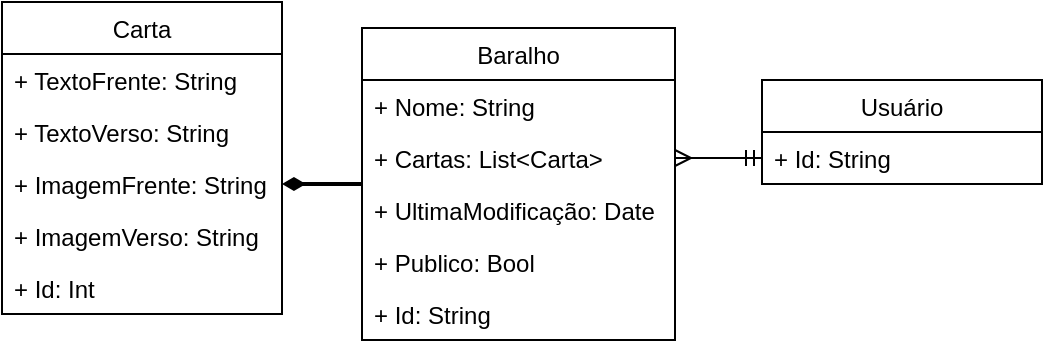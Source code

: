 <mxfile version="18.0.1" type="device"><diagram id="WWCITkkP9zIgdp-Khutj" name="Página-1"><mxGraphModel dx="868" dy="566" grid="1" gridSize="10" guides="1" tooltips="1" connect="1" arrows="1" fold="1" page="1" pageScale="1" pageWidth="827" pageHeight="1169" math="0" shadow="0"><root><mxCell id="0"/><mxCell id="1" parent="0"/><mxCell id="MiY639ZWPeIhL9FultNp-5" value="Carta" style="swimlane;fontStyle=0;childLayout=stackLayout;horizontal=1;startSize=26;fillColor=none;horizontalStack=0;resizeParent=1;resizeParentMax=0;resizeLast=0;collapsible=1;marginBottom=0;" parent="1" vertex="1"><mxGeometry x="210" y="137" width="140" height="156" as="geometry"/></mxCell><mxCell id="MiY639ZWPeIhL9FultNp-6" value="+ TextoFrente: String" style="text;strokeColor=none;fillColor=none;align=left;verticalAlign=top;spacingLeft=4;spacingRight=4;overflow=hidden;rotatable=0;points=[[0,0.5],[1,0.5]];portConstraint=eastwest;" parent="MiY639ZWPeIhL9FultNp-5" vertex="1"><mxGeometry y="26" width="140" height="26" as="geometry"/></mxCell><mxCell id="MiY639ZWPeIhL9FultNp-7" value="+ TextoVerso: String" style="text;strokeColor=none;fillColor=none;align=left;verticalAlign=top;spacingLeft=4;spacingRight=4;overflow=hidden;rotatable=0;points=[[0,0.5],[1,0.5]];portConstraint=eastwest;" parent="MiY639ZWPeIhL9FultNp-5" vertex="1"><mxGeometry y="52" width="140" height="26" as="geometry"/></mxCell><mxCell id="MiY639ZWPeIhL9FultNp-8" value="+ ImagemFrente: String" style="text;strokeColor=none;fillColor=none;align=left;verticalAlign=top;spacingLeft=4;spacingRight=4;overflow=hidden;rotatable=0;points=[[0,0.5],[1,0.5]];portConstraint=eastwest;" parent="MiY639ZWPeIhL9FultNp-5" vertex="1"><mxGeometry y="78" width="140" height="26" as="geometry"/></mxCell><mxCell id="MiY639ZWPeIhL9FultNp-19" value="+ ImagemVerso: String" style="text;strokeColor=none;fillColor=none;align=left;verticalAlign=top;spacingLeft=4;spacingRight=4;overflow=hidden;rotatable=0;points=[[0,0.5],[1,0.5]];portConstraint=eastwest;" parent="MiY639ZWPeIhL9FultNp-5" vertex="1"><mxGeometry y="104" width="140" height="26" as="geometry"/></mxCell><mxCell id="MiY639ZWPeIhL9FultNp-17" value="+ Id: Int" style="text;strokeColor=none;fillColor=none;align=left;verticalAlign=top;spacingLeft=4;spacingRight=4;overflow=hidden;rotatable=0;points=[[0,0.5],[1,0.5]];portConstraint=eastwest;" parent="MiY639ZWPeIhL9FultNp-5" vertex="1"><mxGeometry y="130" width="140" height="26" as="geometry"/></mxCell><mxCell id="MiY639ZWPeIhL9FultNp-20" style="edgeStyle=orthogonalEdgeStyle;rounded=0;orthogonalLoop=1;jettySize=auto;html=1;entryX=1;entryY=0.5;entryDx=0;entryDy=0;endArrow=diamondThin;endFill=1;strokeWidth=2;" parent="1" source="MiY639ZWPeIhL9FultNp-9" target="MiY639ZWPeIhL9FultNp-8" edge="1"><mxGeometry relative="1" as="geometry"/></mxCell><mxCell id="MiY639ZWPeIhL9FultNp-9" value="Baralho" style="swimlane;fontStyle=0;childLayout=stackLayout;horizontal=1;startSize=26;fillColor=none;horizontalStack=0;resizeParent=1;resizeParentMax=0;resizeLast=0;collapsible=1;marginBottom=0;" parent="1" vertex="1"><mxGeometry x="390" y="150" width="156.5" height="156" as="geometry"/></mxCell><mxCell id="MiY639ZWPeIhL9FultNp-10" value="+ Nome: String" style="text;strokeColor=none;fillColor=none;align=left;verticalAlign=top;spacingLeft=4;spacingRight=4;overflow=hidden;rotatable=0;points=[[0,0.5],[1,0.5]];portConstraint=eastwest;" parent="MiY639ZWPeIhL9FultNp-9" vertex="1"><mxGeometry y="26" width="156.5" height="26" as="geometry"/></mxCell><mxCell id="MiY639ZWPeIhL9FultNp-11" value="+ Cartas: List&lt;Carta&gt;" style="text;strokeColor=none;fillColor=none;align=left;verticalAlign=top;spacingLeft=4;spacingRight=4;overflow=hidden;rotatable=0;points=[[0,0.5],[1,0.5]];portConstraint=eastwest;" parent="MiY639ZWPeIhL9FultNp-9" vertex="1"><mxGeometry y="52" width="156.5" height="26" as="geometry"/></mxCell><mxCell id="MiY639ZWPeIhL9FultNp-23" value="+ UltimaModificação: Date" style="text;strokeColor=none;fillColor=none;align=left;verticalAlign=top;spacingLeft=4;spacingRight=4;overflow=hidden;rotatable=0;points=[[0,0.5],[1,0.5]];portConstraint=eastwest;" parent="MiY639ZWPeIhL9FultNp-9" vertex="1"><mxGeometry y="78" width="156.5" height="26" as="geometry"/></mxCell><mxCell id="MiY639ZWPeIhL9FultNp-24" value="+ Publico: Bool" style="text;strokeColor=none;fillColor=none;align=left;verticalAlign=top;spacingLeft=4;spacingRight=4;overflow=hidden;rotatable=0;points=[[0,0.5],[1,0.5]];portConstraint=eastwest;" parent="MiY639ZWPeIhL9FultNp-9" vertex="1"><mxGeometry y="104" width="156.5" height="26" as="geometry"/></mxCell><mxCell id="MiY639ZWPeIhL9FultNp-12" value="+ Id: String" style="text;strokeColor=none;fillColor=none;align=left;verticalAlign=top;spacingLeft=4;spacingRight=4;overflow=hidden;rotatable=0;points=[[0,0.5],[1,0.5]];portConstraint=eastwest;" parent="MiY639ZWPeIhL9FultNp-9" vertex="1"><mxGeometry y="130" width="156.5" height="26" as="geometry"/></mxCell><mxCell id="MiY639ZWPeIhL9FultNp-13" value="Usuário" style="swimlane;fontStyle=0;childLayout=stackLayout;horizontal=1;startSize=26;fillColor=none;horizontalStack=0;resizeParent=1;resizeParentMax=0;resizeLast=0;collapsible=1;marginBottom=0;" parent="1" vertex="1"><mxGeometry x="590" y="176" width="140" height="52" as="geometry"/></mxCell><mxCell id="MiY639ZWPeIhL9FultNp-14" value="+ Id: String" style="text;strokeColor=none;fillColor=none;align=left;verticalAlign=top;spacingLeft=4;spacingRight=4;overflow=hidden;rotatable=0;points=[[0,0.5],[1,0.5]];portConstraint=eastwest;" parent="MiY639ZWPeIhL9FultNp-13" vertex="1"><mxGeometry y="26" width="140" height="26" as="geometry"/></mxCell><mxCell id="MiY639ZWPeIhL9FultNp-22" style="edgeStyle=orthogonalEdgeStyle;rounded=0;orthogonalLoop=1;jettySize=auto;html=1;entryX=1;entryY=0.5;entryDx=0;entryDy=0;endArrow=ERmany;endFill=0;strokeWidth=1;startArrow=ERmandOne;startFill=0;exitX=0;exitY=0.5;exitDx=0;exitDy=0;" parent="1" source="MiY639ZWPeIhL9FultNp-14" target="MiY639ZWPeIhL9FultNp-11" edge="1"><mxGeometry relative="1" as="geometry"><mxPoint x="630" y="234" as="sourcePoint"/></mxGeometry></mxCell></root></mxGraphModel></diagram></mxfile>